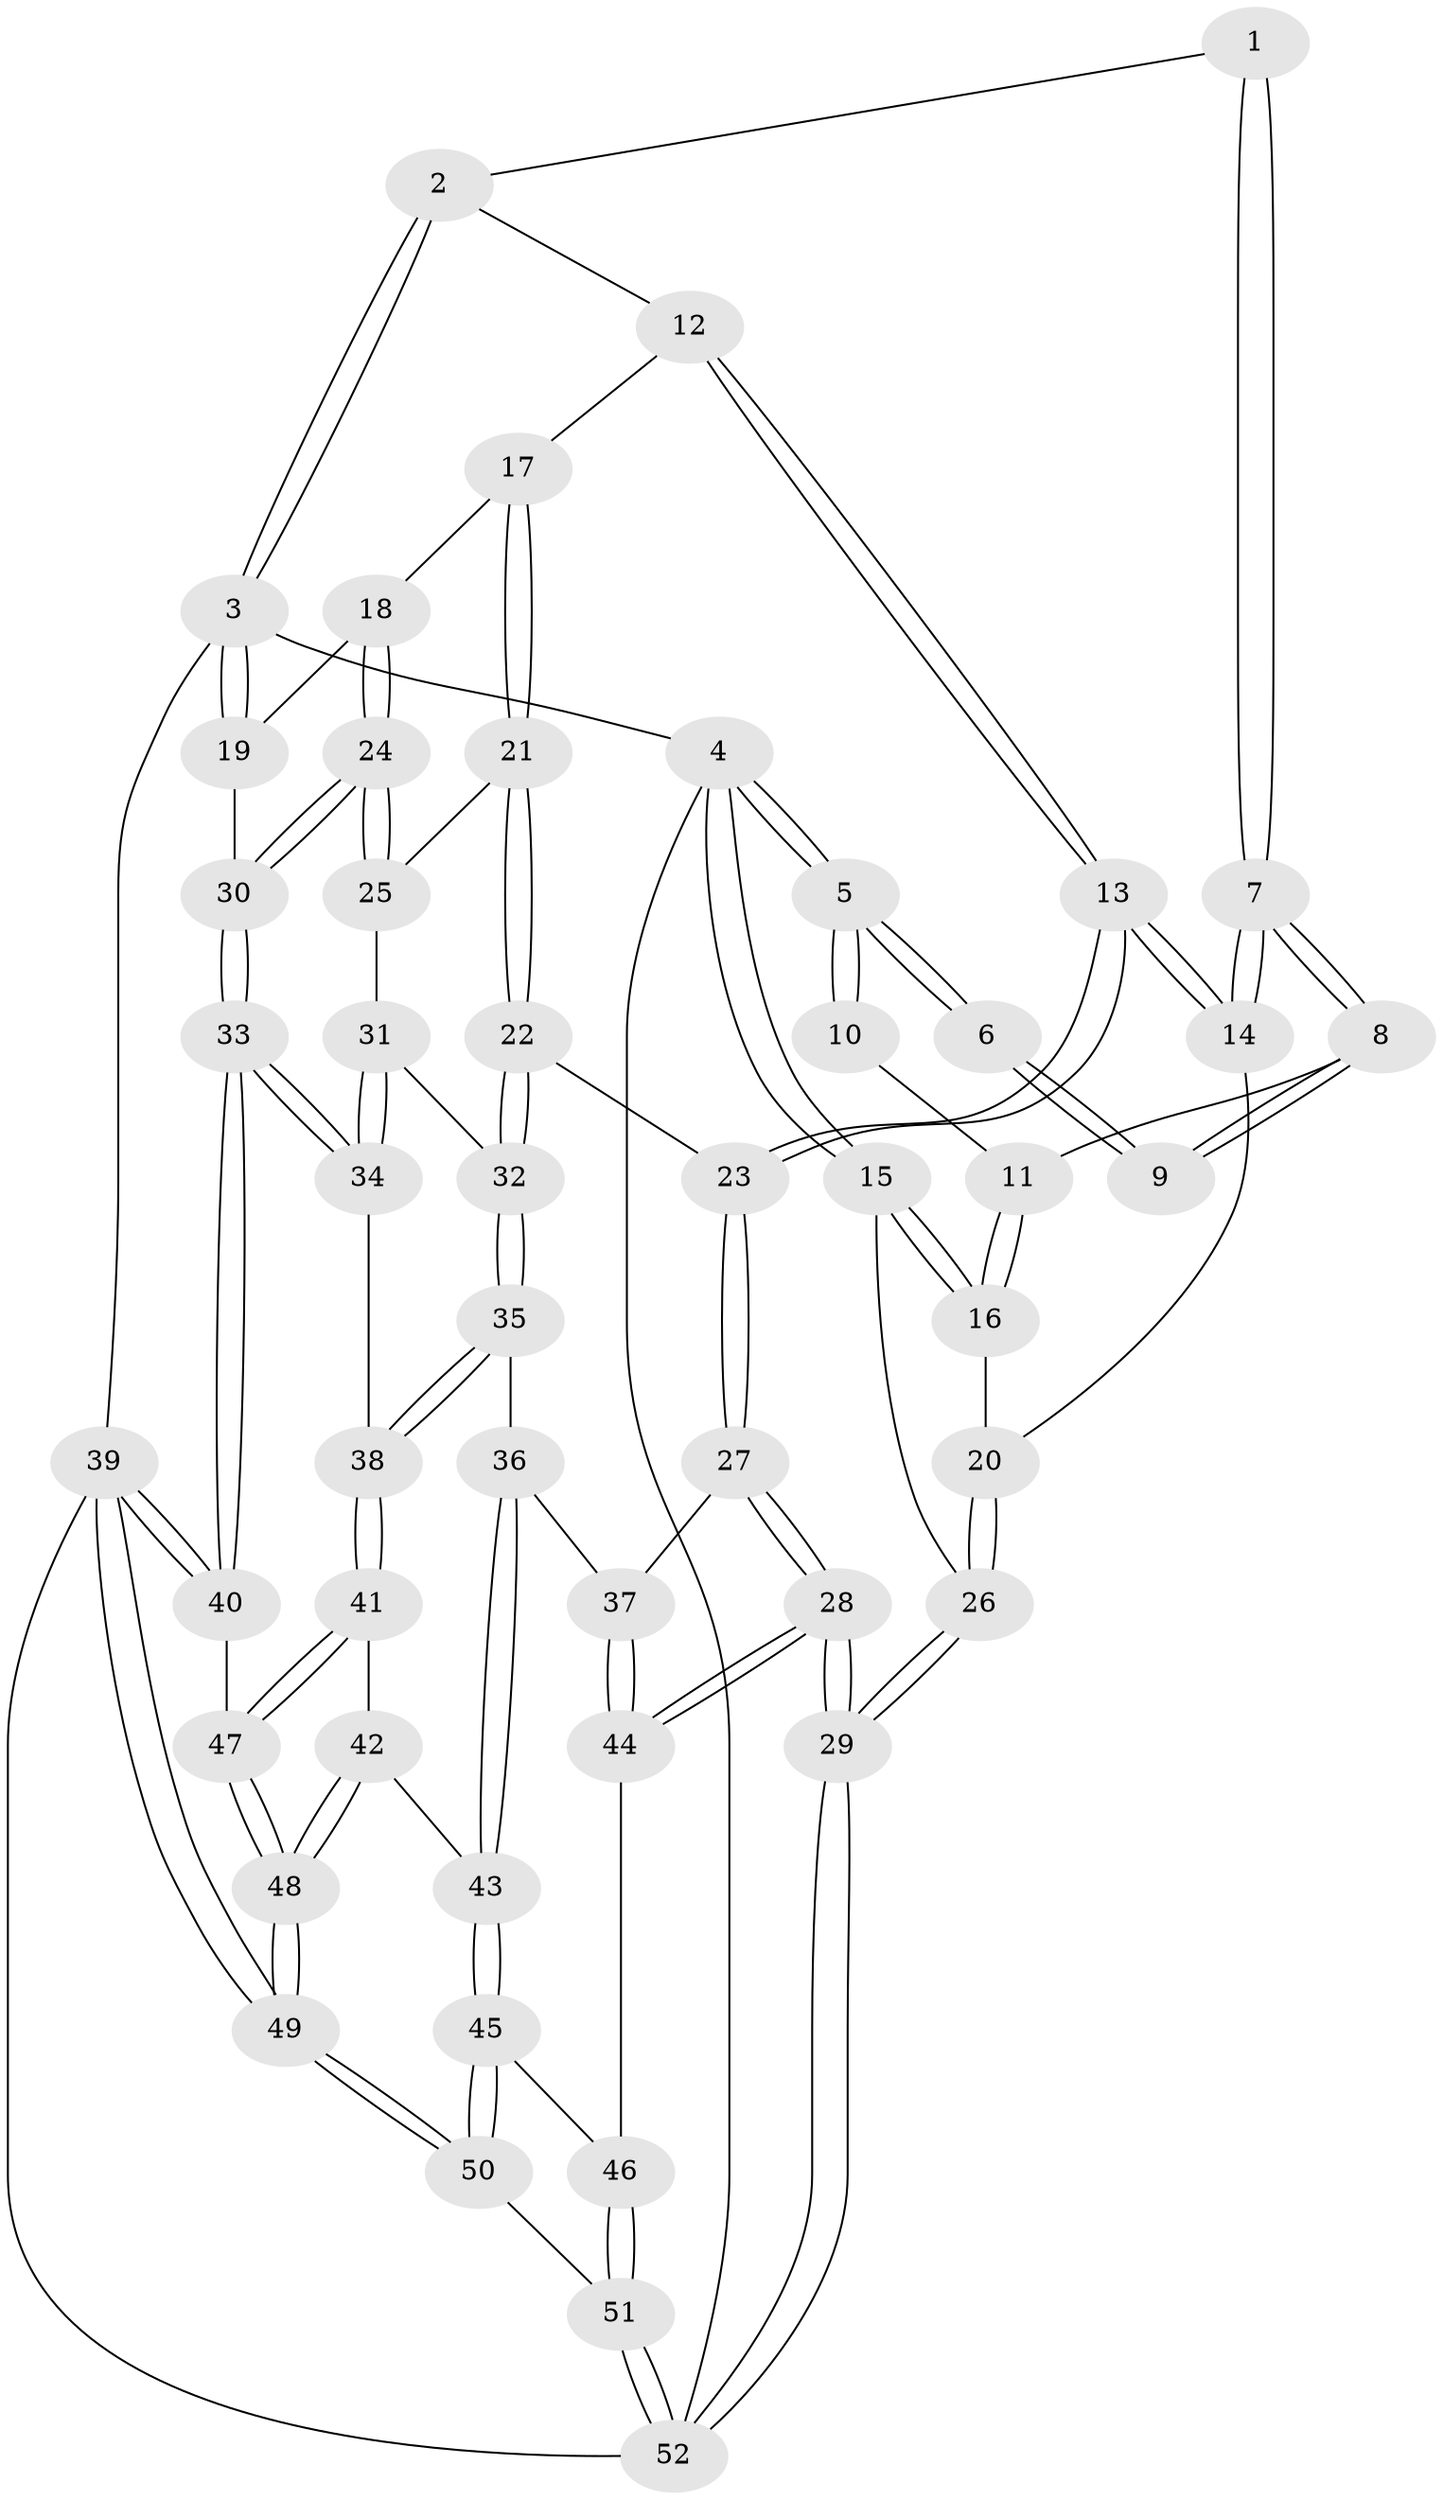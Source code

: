 // coarse degree distribution, {3: 0.16129032258064516, 5: 0.5483870967741935, 6: 0.12903225806451613, 4: 0.16129032258064516}
// Generated by graph-tools (version 1.1) at 2025/52/02/27/25 19:52:39]
// undirected, 52 vertices, 127 edges
graph export_dot {
graph [start="1"]
  node [color=gray90,style=filled];
  1 [pos="+0.41363718336192834+0"];
  2 [pos="+0.6554497886861361+0"];
  3 [pos="+1+0"];
  4 [pos="+0+0"];
  5 [pos="+0+0"];
  6 [pos="+0.19041376025969103+0"];
  7 [pos="+0.2751853156429605+0.20279363413955992"];
  8 [pos="+0.19812586672057494+0.10982306659652097"];
  9 [pos="+0.1782338754826485+0.012660147804530066"];
  10 [pos="+0.05745056425671783+0.05297345312721984"];
  11 [pos="+0.05186180004731231+0.13040305960935358"];
  12 [pos="+0.6555242474234181+0"];
  13 [pos="+0.3864355448171032+0.27079353787944244"];
  14 [pos="+0.2830157919220397+0.21979519364049713"];
  15 [pos="+0+0.18282274363310005"];
  16 [pos="+0+0.1834291199876596"];
  17 [pos="+0.7396650597244626+0.06962836226449318"];
  18 [pos="+0.7964894583359688+0.09174482782155154"];
  19 [pos="+1+0.16681679683872294"];
  20 [pos="+0.14115481126767593+0.28992332051527475"];
  21 [pos="+0.7352136552991752+0.2505043614174627"];
  22 [pos="+0.4782026136704546+0.3860817557708448"];
  23 [pos="+0.4285454206352173+0.3626367392270215"];
  24 [pos="+1+0.3909813334416779"];
  25 [pos="+0.8458636093034286+0.3726203144336905"];
  26 [pos="+0+0.7304754232747205"];
  27 [pos="+0.26026725430535735+0.5397581081679488"];
  28 [pos="+0.07943561619762045+0.6901718283952599"];
  29 [pos="+0+0.7527759483715414"];
  30 [pos="+1+0.3989092654662442"];
  31 [pos="+0.7737041176115017+0.45969456738040915"];
  32 [pos="+0.5737208366105323+0.5195651917167005"];
  33 [pos="+1+0.5357106510868107"];
  34 [pos="+0.8319673621557644+0.6664066073014517"];
  35 [pos="+0.5771051543947374+0.5696864934551877"];
  36 [pos="+0.5479968409493329+0.6270756456469763"];
  37 [pos="+0.5166710084259127+0.6507274304502021"];
  38 [pos="+0.8055375031379838+0.6955082576301616"];
  39 [pos="+1+1"];
  40 [pos="+1+0.7896855844206013"];
  41 [pos="+0.7961492815415432+0.7651252232874287"];
  42 [pos="+0.7136525887309771+0.8161259365226593"];
  43 [pos="+0.6580723625402696+0.8406699681340577"];
  44 [pos="+0.4537649986736283+0.7160718525496086"];
  45 [pos="+0.6550243017947627+0.8445314197635468"];
  46 [pos="+0.4914396993812424+0.882943075896798"];
  47 [pos="+0.8596437453199788+0.8265165730736374"];
  48 [pos="+0.9026903036423729+1"];
  49 [pos="+0.9275860089275995+1"];
  50 [pos="+0.7301896193582083+1"];
  51 [pos="+0.30267762926084774+1"];
  52 [pos="+0+1"];
  1 -- 2;
  1 -- 7;
  1 -- 7;
  2 -- 3;
  2 -- 3;
  2 -- 12;
  3 -- 4;
  3 -- 19;
  3 -- 19;
  3 -- 39;
  4 -- 5;
  4 -- 5;
  4 -- 15;
  4 -- 15;
  4 -- 52;
  5 -- 6;
  5 -- 6;
  5 -- 10;
  5 -- 10;
  6 -- 9;
  6 -- 9;
  7 -- 8;
  7 -- 8;
  7 -- 14;
  7 -- 14;
  8 -- 9;
  8 -- 9;
  8 -- 11;
  10 -- 11;
  11 -- 16;
  11 -- 16;
  12 -- 13;
  12 -- 13;
  12 -- 17;
  13 -- 14;
  13 -- 14;
  13 -- 23;
  13 -- 23;
  14 -- 20;
  15 -- 16;
  15 -- 16;
  15 -- 26;
  16 -- 20;
  17 -- 18;
  17 -- 21;
  17 -- 21;
  18 -- 19;
  18 -- 24;
  18 -- 24;
  19 -- 30;
  20 -- 26;
  20 -- 26;
  21 -- 22;
  21 -- 22;
  21 -- 25;
  22 -- 23;
  22 -- 32;
  22 -- 32;
  23 -- 27;
  23 -- 27;
  24 -- 25;
  24 -- 25;
  24 -- 30;
  24 -- 30;
  25 -- 31;
  26 -- 29;
  26 -- 29;
  27 -- 28;
  27 -- 28;
  27 -- 37;
  28 -- 29;
  28 -- 29;
  28 -- 44;
  28 -- 44;
  29 -- 52;
  29 -- 52;
  30 -- 33;
  30 -- 33;
  31 -- 32;
  31 -- 34;
  31 -- 34;
  32 -- 35;
  32 -- 35;
  33 -- 34;
  33 -- 34;
  33 -- 40;
  33 -- 40;
  34 -- 38;
  35 -- 36;
  35 -- 38;
  35 -- 38;
  36 -- 37;
  36 -- 43;
  36 -- 43;
  37 -- 44;
  37 -- 44;
  38 -- 41;
  38 -- 41;
  39 -- 40;
  39 -- 40;
  39 -- 49;
  39 -- 49;
  39 -- 52;
  40 -- 47;
  41 -- 42;
  41 -- 47;
  41 -- 47;
  42 -- 43;
  42 -- 48;
  42 -- 48;
  43 -- 45;
  43 -- 45;
  44 -- 46;
  45 -- 46;
  45 -- 50;
  45 -- 50;
  46 -- 51;
  46 -- 51;
  47 -- 48;
  47 -- 48;
  48 -- 49;
  48 -- 49;
  49 -- 50;
  49 -- 50;
  50 -- 51;
  51 -- 52;
  51 -- 52;
}
